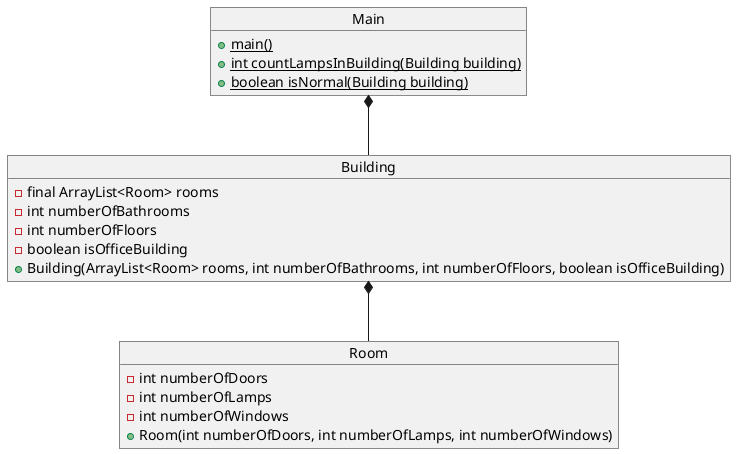 @startuml

object Room {
    -int numberOfDoors
    -int numberOfLamps
    -int numberOfWindows

    +Room(int numberOfDoors, int numberOfLamps, int numberOfWindows)
}

object Main {
    +{static} main()
    +{static} int countLampsInBuilding(Building building)
    +{static} boolean isNormal(Building building)
}

object Building {
    -final ArrayList<Room> rooms
    -int numberOfBathrooms
    -int numberOfFloors
    -boolean isOfficeBuilding

    +Building(ArrayList<Room> rooms, int numberOfBathrooms, int numberOfFloors, boolean isOfficeBuilding)
}

Main *-- Building
Building *-- Room

@enduml
